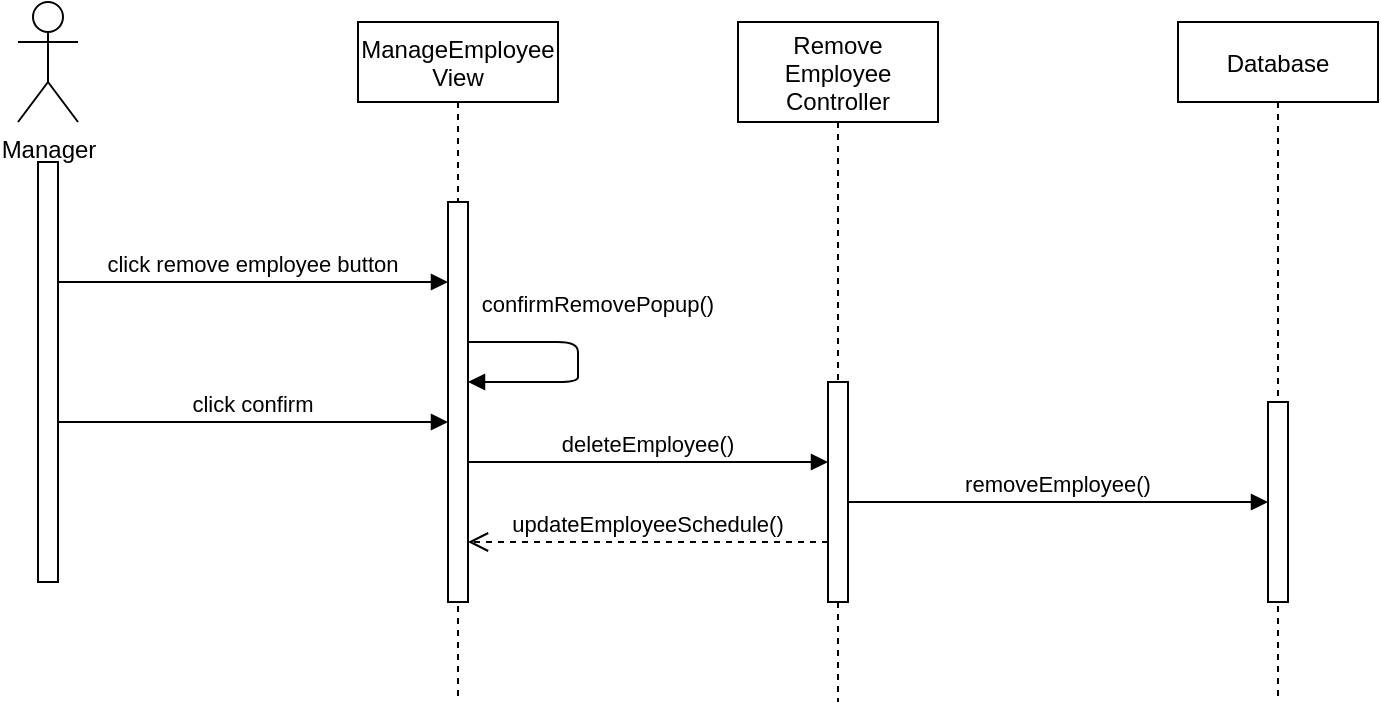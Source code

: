 <mxfile version="14.1.8" type="github">
  <diagram id="tbZfOAN_TL-BOTB9jgnu" name="Page-1">
    <mxGraphModel dx="868" dy="451" grid="1" gridSize="10" guides="1" tooltips="1" connect="1" arrows="1" fold="1" page="1" pageScale="1" pageWidth="827" pageHeight="1169" math="0" shadow="0">
      <root>
        <mxCell id="0" />
        <mxCell id="1" parent="0" />
        <mxCell id="NEa5Wokz2sXzC5UV8zq_-1" value="ManageEmployee&#xa;View" style="shape=umlLifeline;perimeter=lifelinePerimeter;container=1;collapsible=0;recursiveResize=0;rounded=0;shadow=0;strokeWidth=1;" vertex="1" parent="1">
          <mxGeometry x="220" y="80" width="100" height="340" as="geometry" />
        </mxCell>
        <mxCell id="NEa5Wokz2sXzC5UV8zq_-2" value="" style="points=[];perimeter=orthogonalPerimeter;rounded=0;shadow=0;strokeWidth=1;" vertex="1" parent="NEa5Wokz2sXzC5UV8zq_-1">
          <mxGeometry x="45" y="90" width="10" height="200" as="geometry" />
        </mxCell>
        <mxCell id="NEa5Wokz2sXzC5UV8zq_-3" value="confirmRemovePopup()" style="verticalAlign=bottom;endArrow=block;shadow=0;strokeWidth=1;" edge="1" parent="NEa5Wokz2sXzC5UV8zq_-1" source="NEa5Wokz2sXzC5UV8zq_-2" target="NEa5Wokz2sXzC5UV8zq_-2">
          <mxGeometry x="-0.154" y="14" relative="1" as="geometry">
            <mxPoint x="80" y="269.5" as="sourcePoint" />
            <mxPoint x="255" y="269.5" as="targetPoint" />
            <Array as="points">
              <mxPoint x="110" y="160" />
              <mxPoint x="110" y="170" />
              <mxPoint x="110" y="180" />
              <mxPoint x="80" y="180" />
            </Array>
            <mxPoint x="-4" y="-10" as="offset" />
          </mxGeometry>
        </mxCell>
        <mxCell id="NEa5Wokz2sXzC5UV8zq_-4" value="Remove&#xa;Employee&#xa;Controller" style="shape=umlLifeline;perimeter=lifelinePerimeter;container=1;collapsible=0;recursiveResize=0;rounded=0;shadow=0;strokeWidth=1;size=50;" vertex="1" parent="1">
          <mxGeometry x="410" y="80" width="100" height="340" as="geometry" />
        </mxCell>
        <mxCell id="NEa5Wokz2sXzC5UV8zq_-5" value="" style="points=[];perimeter=orthogonalPerimeter;rounded=0;shadow=0;strokeWidth=1;" vertex="1" parent="NEa5Wokz2sXzC5UV8zq_-4">
          <mxGeometry x="45" y="180" width="10" height="110" as="geometry" />
        </mxCell>
        <mxCell id="NEa5Wokz2sXzC5UV8zq_-6" value="Manager" style="shape=umlActor;verticalLabelPosition=bottom;verticalAlign=top;html=1;outlineConnect=0;" vertex="1" parent="1">
          <mxGeometry x="50" y="70" width="30" height="60" as="geometry" />
        </mxCell>
        <mxCell id="NEa5Wokz2sXzC5UV8zq_-7" value="Database" style="shape=umlLifeline;perimeter=lifelinePerimeter;container=1;collapsible=0;recursiveResize=0;rounded=0;shadow=0;strokeWidth=1;" vertex="1" parent="1">
          <mxGeometry x="630" y="80" width="100" height="340" as="geometry" />
        </mxCell>
        <mxCell id="NEa5Wokz2sXzC5UV8zq_-8" value="" style="points=[];perimeter=orthogonalPerimeter;rounded=0;shadow=0;strokeWidth=1;" vertex="1" parent="NEa5Wokz2sXzC5UV8zq_-7">
          <mxGeometry x="45" y="190" width="10" height="100" as="geometry" />
        </mxCell>
        <mxCell id="NEa5Wokz2sXzC5UV8zq_-9" value="" style="points=[];perimeter=orthogonalPerimeter;rounded=0;shadow=0;strokeWidth=1;" vertex="1" parent="1">
          <mxGeometry x="60" y="150" width="10" height="210" as="geometry" />
        </mxCell>
        <mxCell id="NEa5Wokz2sXzC5UV8zq_-10" value="click remove employee button" style="verticalAlign=bottom;endArrow=block;shadow=0;strokeWidth=1;" edge="1" parent="1" target="NEa5Wokz2sXzC5UV8zq_-2">
          <mxGeometry relative="1" as="geometry">
            <mxPoint x="70" y="210" as="sourcePoint" />
            <mxPoint x="245" y="210" as="targetPoint" />
            <Array as="points">
              <mxPoint x="120" y="210" />
            </Array>
          </mxGeometry>
        </mxCell>
        <mxCell id="NEa5Wokz2sXzC5UV8zq_-11" value="removeEmployee()" style="verticalAlign=bottom;endArrow=block;shadow=0;strokeWidth=1;" edge="1" parent="1" source="NEa5Wokz2sXzC5UV8zq_-5" target="NEa5Wokz2sXzC5UV8zq_-8">
          <mxGeometry relative="1" as="geometry">
            <mxPoint x="480" y="390" as="sourcePoint" />
            <mxPoint x="680" y="390" as="targetPoint" />
            <Array as="points">
              <mxPoint x="540" y="320" />
            </Array>
          </mxGeometry>
        </mxCell>
        <mxCell id="NEa5Wokz2sXzC5UV8zq_-12" value="click confirm" style="verticalAlign=bottom;endArrow=block;shadow=0;strokeWidth=1;" edge="1" parent="1">
          <mxGeometry relative="1" as="geometry">
            <mxPoint x="70" y="280" as="sourcePoint" />
            <mxPoint x="265" y="280" as="targetPoint" />
            <Array as="points">
              <mxPoint x="120" y="280" />
            </Array>
          </mxGeometry>
        </mxCell>
        <mxCell id="NEa5Wokz2sXzC5UV8zq_-13" value="deleteEmployee()" style="verticalAlign=bottom;endArrow=block;shadow=0;strokeWidth=1;" edge="1" parent="1" source="NEa5Wokz2sXzC5UV8zq_-2" target="NEa5Wokz2sXzC5UV8zq_-5">
          <mxGeometry relative="1" as="geometry">
            <mxPoint x="280" y="310" as="sourcePoint" />
            <mxPoint x="530" y="300" as="targetPoint" />
            <Array as="points">
              <mxPoint x="395" y="300" />
            </Array>
          </mxGeometry>
        </mxCell>
        <mxCell id="NEa5Wokz2sXzC5UV8zq_-14" value="updateEmployeeSchedule()" style="verticalAlign=bottom;endArrow=open;dashed=1;endSize=8;shadow=0;strokeWidth=1;" edge="1" parent="1" source="NEa5Wokz2sXzC5UV8zq_-5" target="NEa5Wokz2sXzC5UV8zq_-2">
          <mxGeometry relative="1" as="geometry">
            <mxPoint x="250" y="270" as="targetPoint" />
            <mxPoint x="340" y="290" as="sourcePoint" />
            <Array as="points">
              <mxPoint x="390" y="340" />
            </Array>
          </mxGeometry>
        </mxCell>
      </root>
    </mxGraphModel>
  </diagram>
</mxfile>
